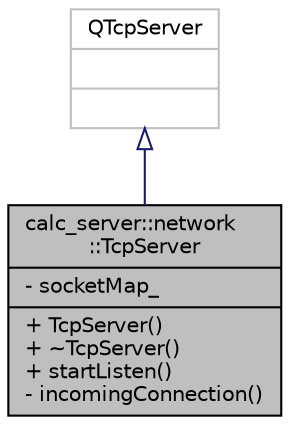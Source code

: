 digraph "calc_server::network::TcpServer"
{
 // INTERACTIVE_SVG=YES
  bgcolor="transparent";
  edge [fontname="Helvetica",fontsize="10",labelfontname="Helvetica",labelfontsize="10"];
  node [fontname="Helvetica",fontsize="10",shape=record];
  Node1 [label="{calc_server::network\l::TcpServer\n|- socketMap_\l|+ TcpServer()\l+ ~TcpServer()\l+ startListen()\l- incomingConnection()\l}",height=0.2,width=0.4,color="black", fillcolor="grey75", style="filled", fontcolor="black"];
  Node2 -> Node1 [dir="back",color="midnightblue",fontsize="10",style="solid",arrowtail="onormal",fontname="Helvetica"];
  Node2 [label="{QTcpServer\n||}",height=0.2,width=0.4,color="grey75"];
}
